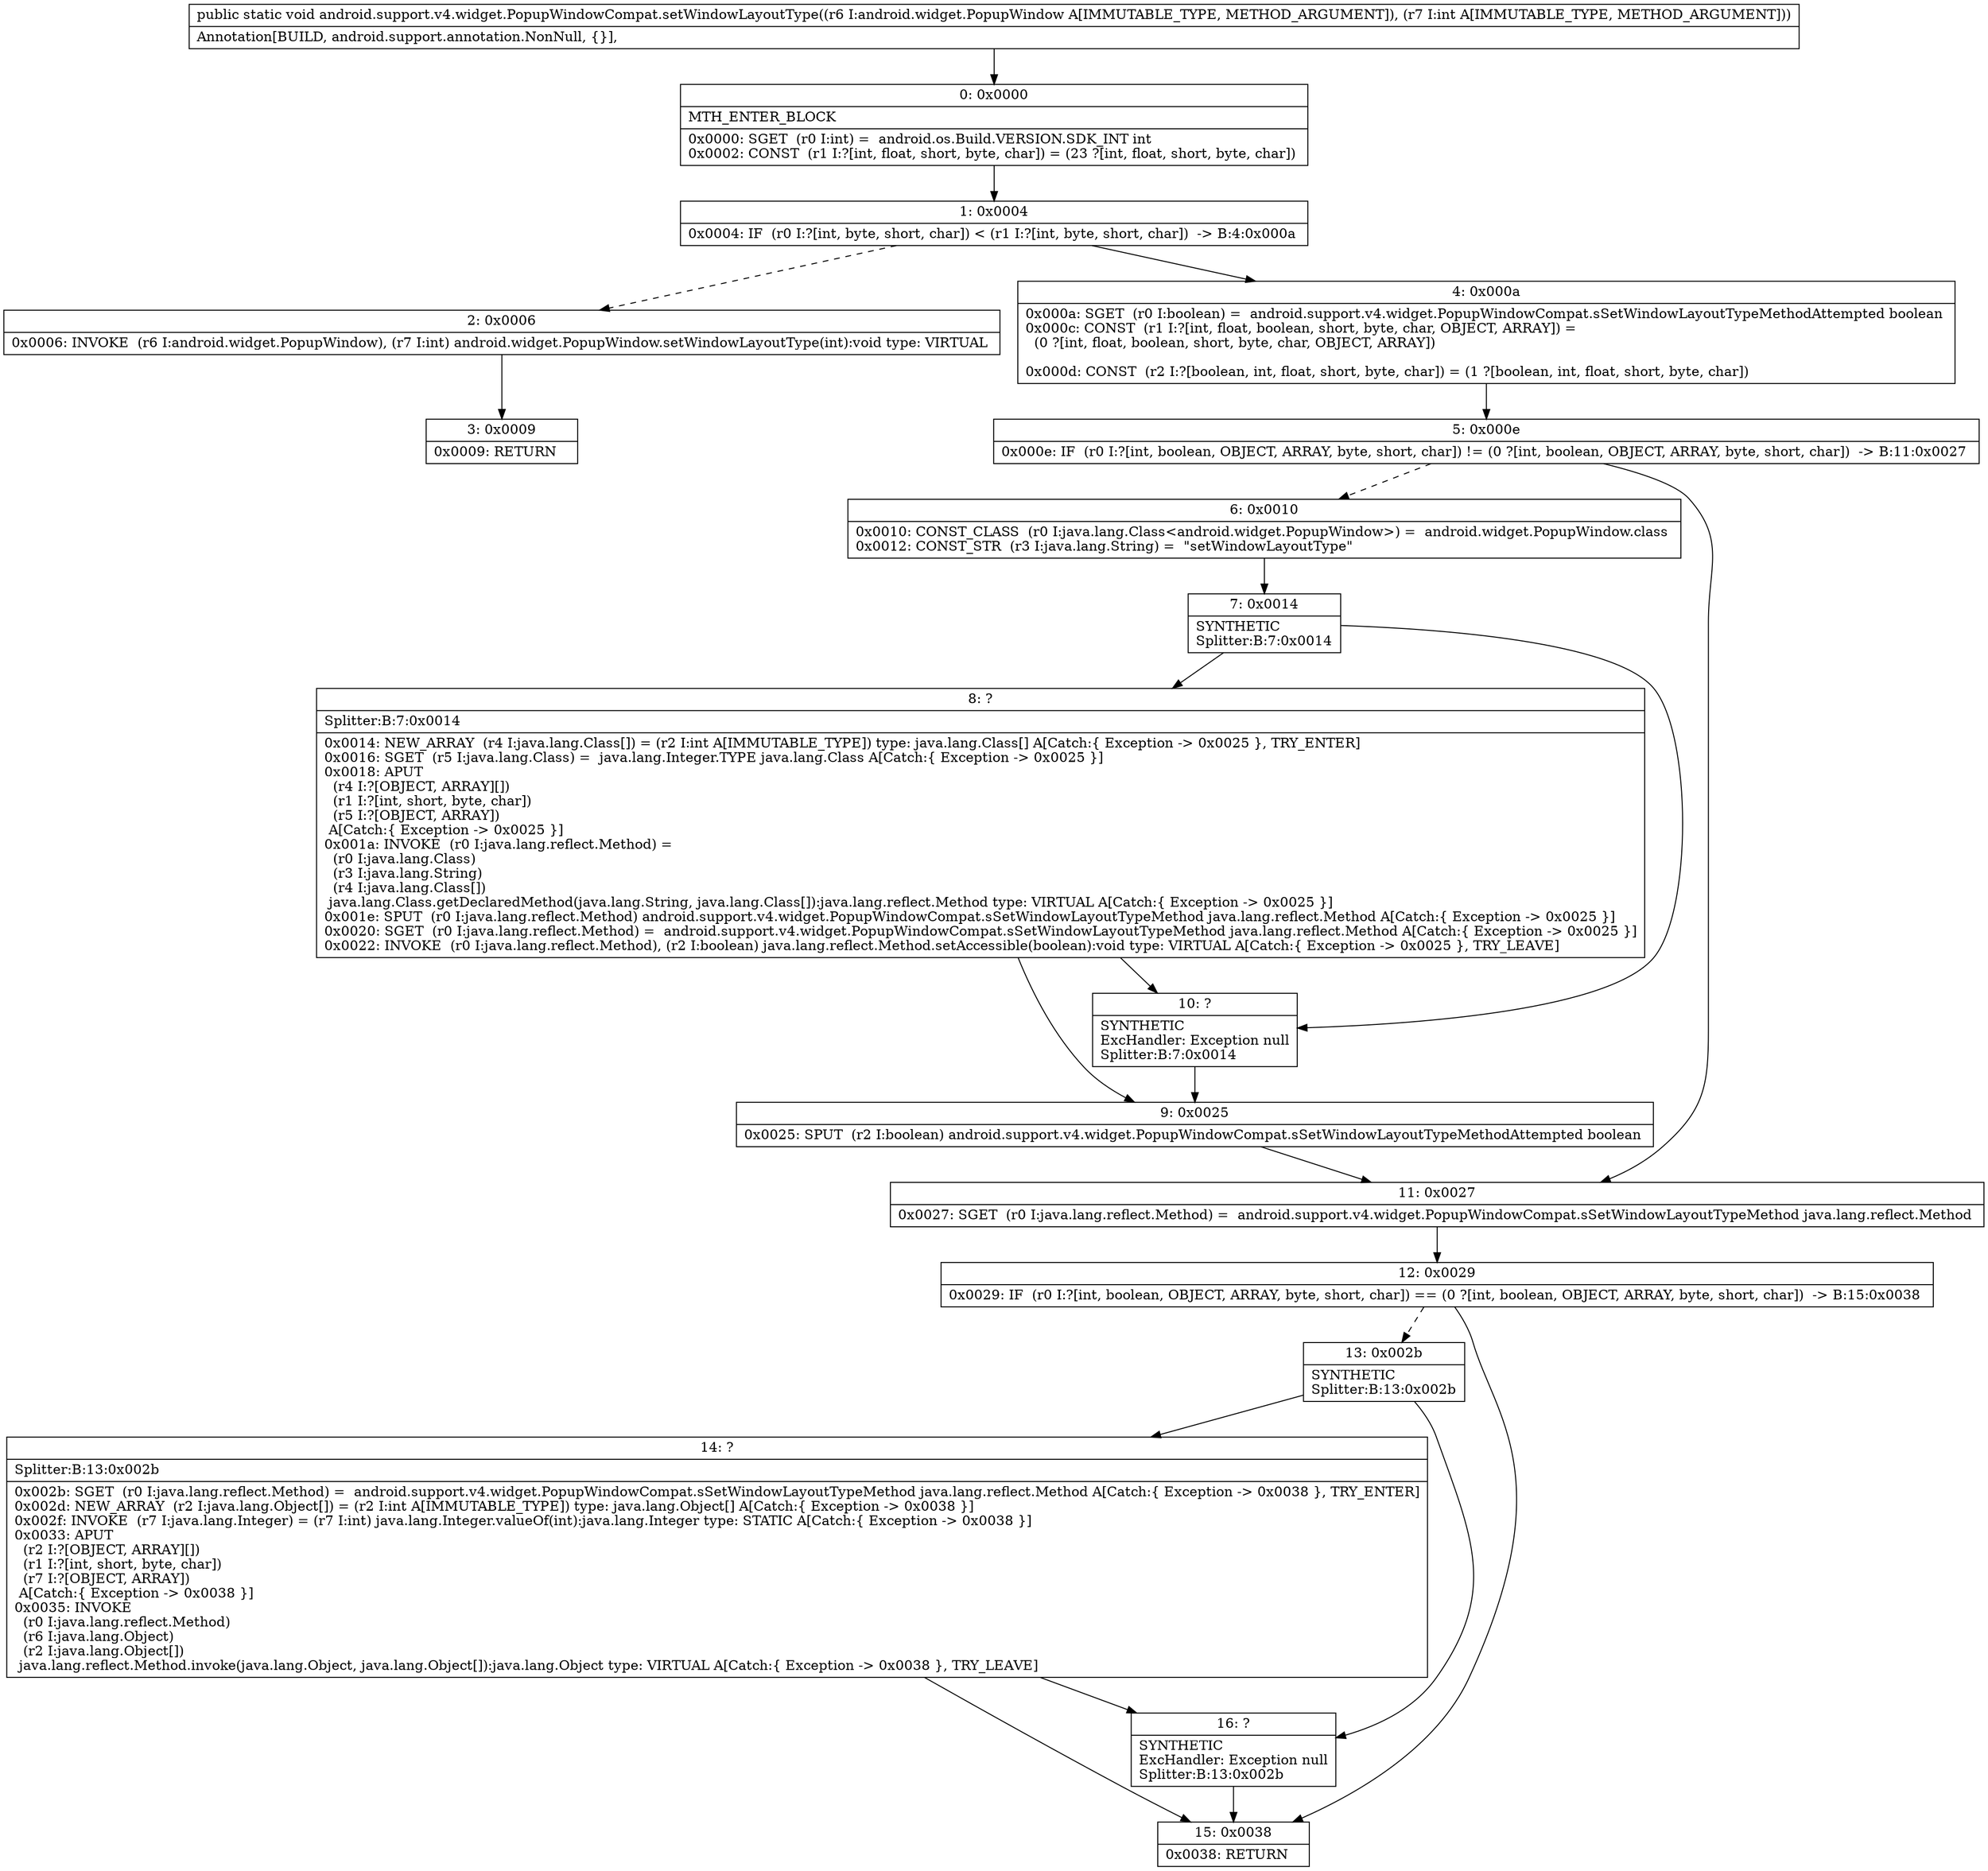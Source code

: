 digraph "CFG forandroid.support.v4.widget.PopupWindowCompat.setWindowLayoutType(Landroid\/widget\/PopupWindow;I)V" {
Node_0 [shape=record,label="{0\:\ 0x0000|MTH_ENTER_BLOCK\l|0x0000: SGET  (r0 I:int) =  android.os.Build.VERSION.SDK_INT int \l0x0002: CONST  (r1 I:?[int, float, short, byte, char]) = (23 ?[int, float, short, byte, char]) \l}"];
Node_1 [shape=record,label="{1\:\ 0x0004|0x0004: IF  (r0 I:?[int, byte, short, char]) \< (r1 I:?[int, byte, short, char])  \-\> B:4:0x000a \l}"];
Node_2 [shape=record,label="{2\:\ 0x0006|0x0006: INVOKE  (r6 I:android.widget.PopupWindow), (r7 I:int) android.widget.PopupWindow.setWindowLayoutType(int):void type: VIRTUAL \l}"];
Node_3 [shape=record,label="{3\:\ 0x0009|0x0009: RETURN   \l}"];
Node_4 [shape=record,label="{4\:\ 0x000a|0x000a: SGET  (r0 I:boolean) =  android.support.v4.widget.PopupWindowCompat.sSetWindowLayoutTypeMethodAttempted boolean \l0x000c: CONST  (r1 I:?[int, float, boolean, short, byte, char, OBJECT, ARRAY]) = \l  (0 ?[int, float, boolean, short, byte, char, OBJECT, ARRAY])\l \l0x000d: CONST  (r2 I:?[boolean, int, float, short, byte, char]) = (1 ?[boolean, int, float, short, byte, char]) \l}"];
Node_5 [shape=record,label="{5\:\ 0x000e|0x000e: IF  (r0 I:?[int, boolean, OBJECT, ARRAY, byte, short, char]) != (0 ?[int, boolean, OBJECT, ARRAY, byte, short, char])  \-\> B:11:0x0027 \l}"];
Node_6 [shape=record,label="{6\:\ 0x0010|0x0010: CONST_CLASS  (r0 I:java.lang.Class\<android.widget.PopupWindow\>) =  android.widget.PopupWindow.class \l0x0012: CONST_STR  (r3 I:java.lang.String) =  \"setWindowLayoutType\" \l}"];
Node_7 [shape=record,label="{7\:\ 0x0014|SYNTHETIC\lSplitter:B:7:0x0014\l}"];
Node_8 [shape=record,label="{8\:\ ?|Splitter:B:7:0x0014\l|0x0014: NEW_ARRAY  (r4 I:java.lang.Class[]) = (r2 I:int A[IMMUTABLE_TYPE]) type: java.lang.Class[] A[Catch:\{ Exception \-\> 0x0025 \}, TRY_ENTER]\l0x0016: SGET  (r5 I:java.lang.Class) =  java.lang.Integer.TYPE java.lang.Class A[Catch:\{ Exception \-\> 0x0025 \}]\l0x0018: APUT  \l  (r4 I:?[OBJECT, ARRAY][])\l  (r1 I:?[int, short, byte, char])\l  (r5 I:?[OBJECT, ARRAY])\l A[Catch:\{ Exception \-\> 0x0025 \}]\l0x001a: INVOKE  (r0 I:java.lang.reflect.Method) = \l  (r0 I:java.lang.Class)\l  (r3 I:java.lang.String)\l  (r4 I:java.lang.Class[])\l java.lang.Class.getDeclaredMethod(java.lang.String, java.lang.Class[]):java.lang.reflect.Method type: VIRTUAL A[Catch:\{ Exception \-\> 0x0025 \}]\l0x001e: SPUT  (r0 I:java.lang.reflect.Method) android.support.v4.widget.PopupWindowCompat.sSetWindowLayoutTypeMethod java.lang.reflect.Method A[Catch:\{ Exception \-\> 0x0025 \}]\l0x0020: SGET  (r0 I:java.lang.reflect.Method) =  android.support.v4.widget.PopupWindowCompat.sSetWindowLayoutTypeMethod java.lang.reflect.Method A[Catch:\{ Exception \-\> 0x0025 \}]\l0x0022: INVOKE  (r0 I:java.lang.reflect.Method), (r2 I:boolean) java.lang.reflect.Method.setAccessible(boolean):void type: VIRTUAL A[Catch:\{ Exception \-\> 0x0025 \}, TRY_LEAVE]\l}"];
Node_9 [shape=record,label="{9\:\ 0x0025|0x0025: SPUT  (r2 I:boolean) android.support.v4.widget.PopupWindowCompat.sSetWindowLayoutTypeMethodAttempted boolean \l}"];
Node_10 [shape=record,label="{10\:\ ?|SYNTHETIC\lExcHandler: Exception null\lSplitter:B:7:0x0014\l}"];
Node_11 [shape=record,label="{11\:\ 0x0027|0x0027: SGET  (r0 I:java.lang.reflect.Method) =  android.support.v4.widget.PopupWindowCompat.sSetWindowLayoutTypeMethod java.lang.reflect.Method \l}"];
Node_12 [shape=record,label="{12\:\ 0x0029|0x0029: IF  (r0 I:?[int, boolean, OBJECT, ARRAY, byte, short, char]) == (0 ?[int, boolean, OBJECT, ARRAY, byte, short, char])  \-\> B:15:0x0038 \l}"];
Node_13 [shape=record,label="{13\:\ 0x002b|SYNTHETIC\lSplitter:B:13:0x002b\l}"];
Node_14 [shape=record,label="{14\:\ ?|Splitter:B:13:0x002b\l|0x002b: SGET  (r0 I:java.lang.reflect.Method) =  android.support.v4.widget.PopupWindowCompat.sSetWindowLayoutTypeMethod java.lang.reflect.Method A[Catch:\{ Exception \-\> 0x0038 \}, TRY_ENTER]\l0x002d: NEW_ARRAY  (r2 I:java.lang.Object[]) = (r2 I:int A[IMMUTABLE_TYPE]) type: java.lang.Object[] A[Catch:\{ Exception \-\> 0x0038 \}]\l0x002f: INVOKE  (r7 I:java.lang.Integer) = (r7 I:int) java.lang.Integer.valueOf(int):java.lang.Integer type: STATIC A[Catch:\{ Exception \-\> 0x0038 \}]\l0x0033: APUT  \l  (r2 I:?[OBJECT, ARRAY][])\l  (r1 I:?[int, short, byte, char])\l  (r7 I:?[OBJECT, ARRAY])\l A[Catch:\{ Exception \-\> 0x0038 \}]\l0x0035: INVOKE  \l  (r0 I:java.lang.reflect.Method)\l  (r6 I:java.lang.Object)\l  (r2 I:java.lang.Object[])\l java.lang.reflect.Method.invoke(java.lang.Object, java.lang.Object[]):java.lang.Object type: VIRTUAL A[Catch:\{ Exception \-\> 0x0038 \}, TRY_LEAVE]\l}"];
Node_15 [shape=record,label="{15\:\ 0x0038|0x0038: RETURN   \l}"];
Node_16 [shape=record,label="{16\:\ ?|SYNTHETIC\lExcHandler: Exception null\lSplitter:B:13:0x002b\l}"];
MethodNode[shape=record,label="{public static void android.support.v4.widget.PopupWindowCompat.setWindowLayoutType((r6 I:android.widget.PopupWindow A[IMMUTABLE_TYPE, METHOD_ARGUMENT]), (r7 I:int A[IMMUTABLE_TYPE, METHOD_ARGUMENT]))  | Annotation[BUILD, android.support.annotation.NonNull, \{\}], \l}"];
MethodNode -> Node_0;
Node_0 -> Node_1;
Node_1 -> Node_2[style=dashed];
Node_1 -> Node_4;
Node_2 -> Node_3;
Node_4 -> Node_5;
Node_5 -> Node_6[style=dashed];
Node_5 -> Node_11;
Node_6 -> Node_7;
Node_7 -> Node_8;
Node_7 -> Node_10;
Node_8 -> Node_9;
Node_8 -> Node_10;
Node_9 -> Node_11;
Node_10 -> Node_9;
Node_11 -> Node_12;
Node_12 -> Node_13[style=dashed];
Node_12 -> Node_15;
Node_13 -> Node_14;
Node_13 -> Node_16;
Node_14 -> Node_15;
Node_14 -> Node_16;
Node_16 -> Node_15;
}

